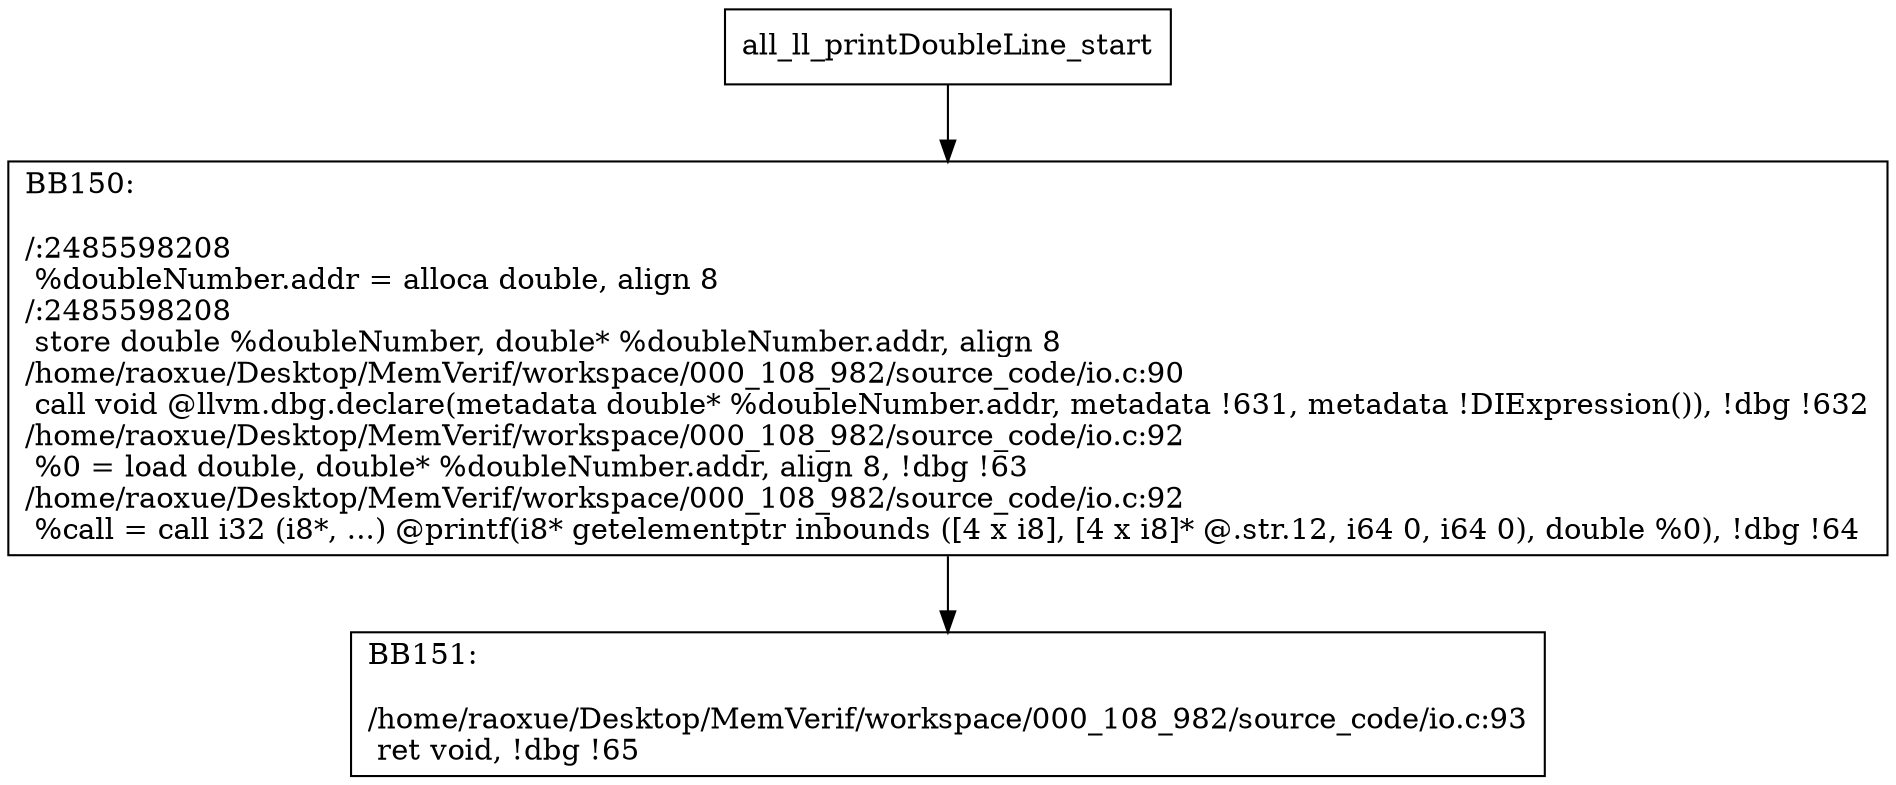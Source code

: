 digraph "CFG for'all_ll_printDoubleLine' function" {
	BBall_ll_printDoubleLine_start[shape=record,label="{all_ll_printDoubleLine_start}"];
	BBall_ll_printDoubleLine_start-> all_ll_printDoubleLineBB150;
	all_ll_printDoubleLineBB150 [shape=record, label="{BB150:\l\l/:2485598208\l
  %doubleNumber.addr = alloca double, align 8\l
/:2485598208\l
  store double %doubleNumber, double* %doubleNumber.addr, align 8\l
/home/raoxue/Desktop/MemVerif/workspace/000_108_982/source_code/io.c:90\l
  call void @llvm.dbg.declare(metadata double* %doubleNumber.addr, metadata !631, metadata !DIExpression()), !dbg !632\l
/home/raoxue/Desktop/MemVerif/workspace/000_108_982/source_code/io.c:92\l
  %0 = load double, double* %doubleNumber.addr, align 8, !dbg !63\l
/home/raoxue/Desktop/MemVerif/workspace/000_108_982/source_code/io.c:92\l
  %call = call i32 (i8*, ...) @printf(i8* getelementptr inbounds ([4 x i8], [4 x i8]* @.str.12, i64 0, i64 0), double %0), !dbg !64\l
}"];
	all_ll_printDoubleLineBB150-> all_ll_printDoubleLineBB151;
	all_ll_printDoubleLineBB151 [shape=record, label="{BB151:\l\l/home/raoxue/Desktop/MemVerif/workspace/000_108_982/source_code/io.c:93\l
  ret void, !dbg !65\l
}"];
}
